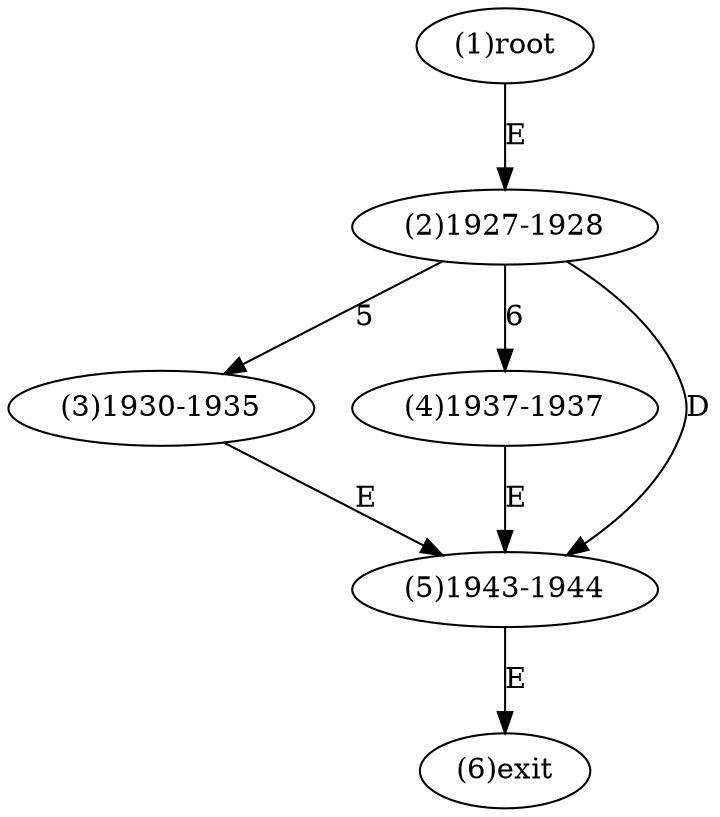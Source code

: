 digraph "" { 
1[ label="(1)root"];
2[ label="(2)1927-1928"];
3[ label="(3)1930-1935"];
4[ label="(4)1937-1937"];
5[ label="(5)1943-1944"];
6[ label="(6)exit"];
1->2[ label="E"];
2->3[ label="5"];
2->4[ label="6"];
2->5[ label="D"];
3->5[ label="E"];
4->5[ label="E"];
5->6[ label="E"];
}